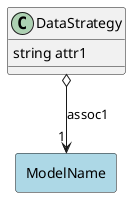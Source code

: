 @startuml

class "DataStrategy" as Model {
 string attr1

 
}

rectangle "ModelName" as ModelName #lightblue {
}

Model o--> "1" ModelName : assoc1





@enduml

